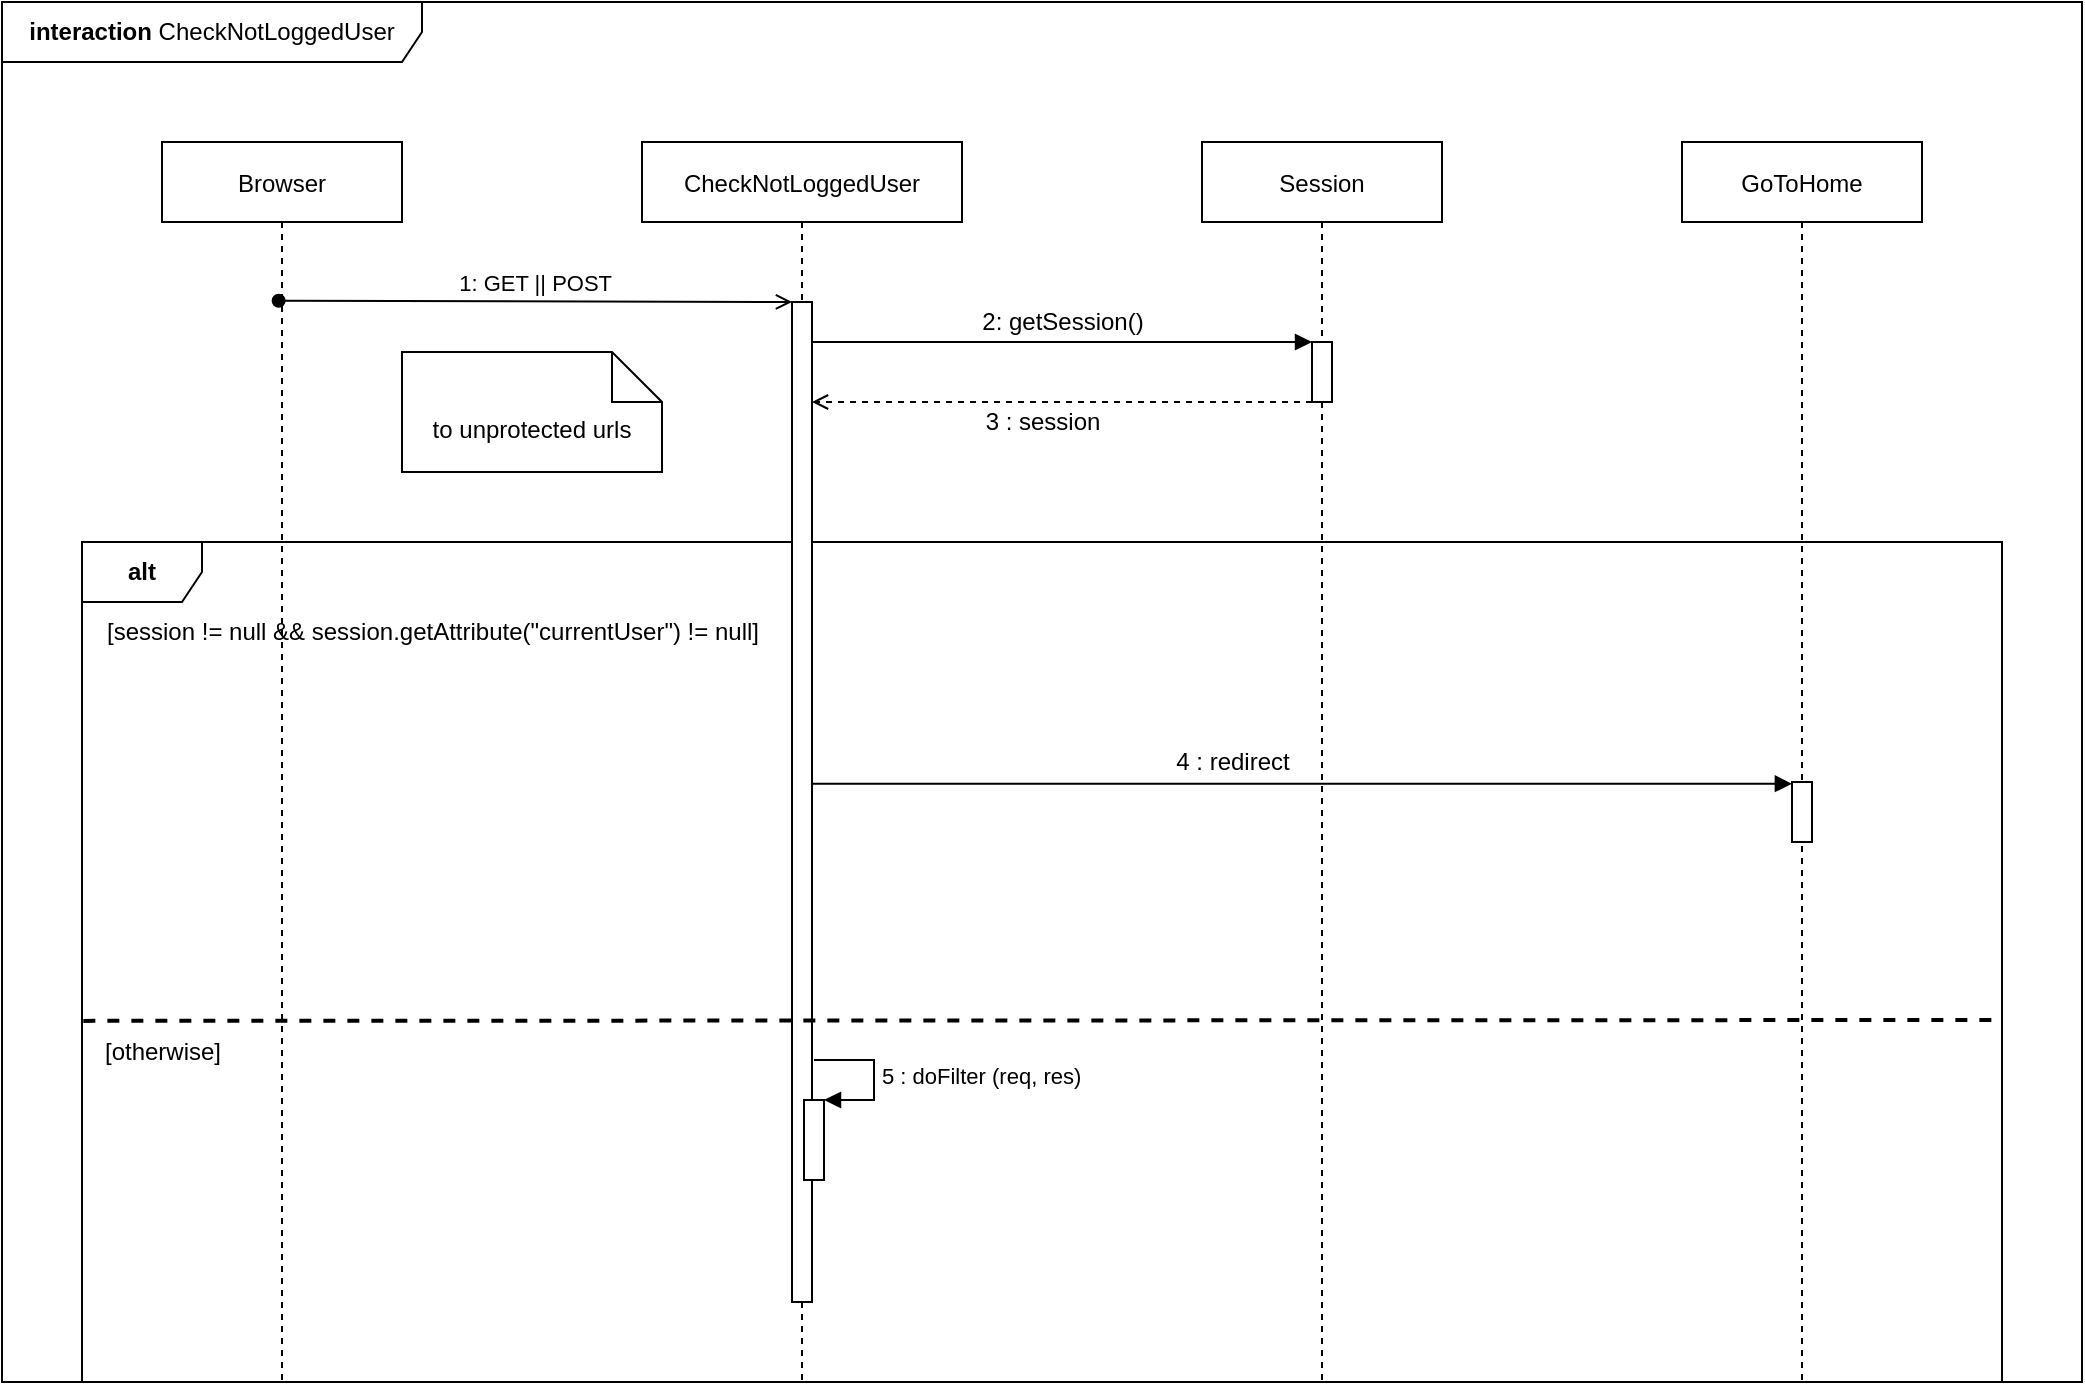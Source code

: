 <mxfile version="20.2.7" type="device"><diagram id="kgpKYQtTHZ0yAKxKKP6v" name="Page-1"><mxGraphModel dx="1223" dy="694" grid="1" gridSize="10" guides="1" tooltips="1" connect="1" arrows="1" fold="1" page="1" pageScale="1" pageWidth="2336" pageHeight="1654" math="0" shadow="0"><root><mxCell id="0"/><mxCell id="1" parent="0"/><mxCell id="lDZqo4605I25p7Pa_4Fq-8" value="&lt;b&gt;interaction&lt;/b&gt; CheckNotLoggedUser" style="shape=umlFrame;whiteSpace=wrap;html=1;width=210;height=30;" parent="1" vertex="1"><mxGeometry x="40" y="50" width="1040" height="690" as="geometry"/></mxCell><mxCell id="lDZqo4605I25p7Pa_4Fq-9" value="&lt;b&gt;alt&lt;/b&gt;" style="shape=umlFrame;whiteSpace=wrap;html=1;" parent="1" vertex="1"><mxGeometry x="80" y="320" width="960" height="420" as="geometry"/></mxCell><mxCell id="3nuBFxr9cyL0pnOWT2aG-1" value="Browser" style="shape=umlLifeline;perimeter=lifelinePerimeter;container=1;collapsible=0;recursiveResize=0;rounded=0;shadow=0;strokeWidth=1;" parent="1" vertex="1"><mxGeometry x="120" y="120" width="120" height="620" as="geometry"/></mxCell><mxCell id="lDZqo4605I25p7Pa_4Fq-16" value="[otherwise]" style="text;html=1;align=center;verticalAlign=middle;resizable=0;points=[];autosize=1;strokeColor=none;fillColor=none;" parent="3nuBFxr9cyL0pnOWT2aG-1" vertex="1"><mxGeometry x="-40" y="440" width="80" height="30" as="geometry"/></mxCell><mxCell id="3nuBFxr9cyL0pnOWT2aG-5" value="CheckNotLoggedUser" style="shape=umlLifeline;perimeter=lifelinePerimeter;container=1;collapsible=0;recursiveResize=0;rounded=0;shadow=0;strokeWidth=1;" parent="1" vertex="1"><mxGeometry x="360" y="120" width="160" height="620" as="geometry"/></mxCell><mxCell id="3nuBFxr9cyL0pnOWT2aG-6" value="" style="points=[];perimeter=orthogonalPerimeter;rounded=0;shadow=0;strokeWidth=1;" parent="3nuBFxr9cyL0pnOWT2aG-5" vertex="1"><mxGeometry x="75" y="80" width="10" height="500" as="geometry"/></mxCell><mxCell id="lDZqo4605I25p7Pa_4Fq-21" value="" style="html=1;points=[];perimeter=orthogonalPerimeter;" parent="3nuBFxr9cyL0pnOWT2aG-5" vertex="1"><mxGeometry x="81" y="479" width="10" height="40" as="geometry"/></mxCell><mxCell id="lDZqo4605I25p7Pa_4Fq-22" value="5 : doFilter (req, res)" style="edgeStyle=orthogonalEdgeStyle;html=1;align=left;spacingLeft=2;endArrow=block;rounded=0;entryX=1;entryY=0;" parent="3nuBFxr9cyL0pnOWT2aG-5" target="lDZqo4605I25p7Pa_4Fq-21" edge="1"><mxGeometry relative="1" as="geometry"><mxPoint x="86" y="459" as="sourcePoint"/><Array as="points"><mxPoint x="116" y="459"/></Array></mxGeometry></mxCell><mxCell id="3nuBFxr9cyL0pnOWT2aG-8" value="1: GET || POST" style="verticalAlign=bottom;endArrow=open;entryX=0;entryY=0;shadow=0;strokeWidth=1;startArrow=oval;startFill=1;endFill=0;exitX=0.486;exitY=0.128;exitDx=0;exitDy=0;exitPerimeter=0;" parent="1" source="3nuBFxr9cyL0pnOWT2aG-1" target="3nuBFxr9cyL0pnOWT2aG-6" edge="1"><mxGeometry relative="1" as="geometry"><mxPoint x="185" y="200" as="sourcePoint"/></mxGeometry></mxCell><mxCell id="lDZqo4605I25p7Pa_4Fq-1" value="Session" style="shape=umlLifeline;perimeter=lifelinePerimeter;container=1;collapsible=0;recursiveResize=0;rounded=0;shadow=0;strokeWidth=1;" parent="1" vertex="1"><mxGeometry x="640" y="120" width="120" height="620" as="geometry"/></mxCell><mxCell id="lDZqo4605I25p7Pa_4Fq-3" value="" style="points=[];perimeter=orthogonalPerimeter;rounded=0;shadow=0;strokeWidth=1;" parent="lDZqo4605I25p7Pa_4Fq-1" vertex="1"><mxGeometry x="55" y="100" width="10" height="30" as="geometry"/></mxCell><mxCell id="lDZqo4605I25p7Pa_4Fq-23" value="4 : redirect" style="text;html=1;align=center;verticalAlign=middle;resizable=0;points=[];autosize=1;strokeColor=none;fillColor=none;" parent="lDZqo4605I25p7Pa_4Fq-1" vertex="1"><mxGeometry x="-25" y="295" width="80" height="30" as="geometry"/></mxCell><mxCell id="lDZqo4605I25p7Pa_4Fq-4" value="" style="edgeStyle=orthogonalEdgeStyle;rounded=0;orthogonalLoop=1;jettySize=auto;html=1;startArrow=none;startFill=0;endArrow=block;endFill=1;" parent="1" source="3nuBFxr9cyL0pnOWT2aG-6" target="lDZqo4605I25p7Pa_4Fq-3" edge="1"><mxGeometry relative="1" as="geometry"><Array as="points"><mxPoint x="500" y="220"/><mxPoint x="500" y="220"/></Array></mxGeometry></mxCell><mxCell id="lDZqo4605I25p7Pa_4Fq-5" value="2: getSession()" style="text;html=1;align=center;verticalAlign=middle;resizable=0;points=[];autosize=1;strokeColor=none;fillColor=none;" parent="1" vertex="1"><mxGeometry x="520" y="195" width="100" height="30" as="geometry"/></mxCell><mxCell id="lDZqo4605I25p7Pa_4Fq-6" value="" style="rounded=0;orthogonalLoop=1;jettySize=auto;html=1;startArrow=none;startFill=0;endArrow=open;endFill=0;dashed=1;" parent="1" source="lDZqo4605I25p7Pa_4Fq-3" target="3nuBFxr9cyL0pnOWT2aG-6" edge="1"><mxGeometry relative="1" as="geometry"><Array as="points"><mxPoint x="590" y="250"/></Array></mxGeometry></mxCell><mxCell id="lDZqo4605I25p7Pa_4Fq-7" value="3 : session" style="text;html=1;align=center;verticalAlign=middle;resizable=0;points=[];autosize=1;strokeColor=none;fillColor=none;" parent="1" vertex="1"><mxGeometry x="520" y="245" width="80" height="30" as="geometry"/></mxCell><mxCell id="lDZqo4605I25p7Pa_4Fq-10" value="[session != null &amp;amp;&amp;amp; session.getAttribute(&quot;currentUser&quot;) != null]" style="text;html=1;align=center;verticalAlign=middle;resizable=0;points=[];autosize=1;strokeColor=none;fillColor=none;" parent="1" vertex="1"><mxGeometry x="80" y="350" width="350" height="30" as="geometry"/></mxCell><mxCell id="lDZqo4605I25p7Pa_4Fq-11" value="" style="endArrow=none;dashed=1;html=1;strokeWidth=2;rounded=0;exitX=0.001;exitY=0.328;exitDx=0;exitDy=0;exitPerimeter=0;" parent="1" edge="1"><mxGeometry width="50" height="50" relative="1" as="geometry"><mxPoint x="80.68" y="559.44" as="sourcePoint"/><mxPoint x="1040" y="559" as="targetPoint"/></mxGeometry></mxCell><mxCell id="lDZqo4605I25p7Pa_4Fq-13" style="edgeStyle=none;rounded=0;orthogonalLoop=1;jettySize=auto;html=1;startArrow=none;startFill=0;endArrow=block;endFill=1;entryX=-0.006;entryY=0.029;entryDx=0;entryDy=0;entryPerimeter=0;" parent="1" source="3nuBFxr9cyL0pnOWT2aG-6" target="lDZqo4605I25p7Pa_4Fq-15" edge="1"><mxGeometry relative="1" as="geometry"/></mxCell><mxCell id="lDZqo4605I25p7Pa_4Fq-14" value="GoToHome" style="shape=umlLifeline;perimeter=lifelinePerimeter;container=1;collapsible=0;recursiveResize=0;rounded=0;shadow=0;strokeWidth=1;" parent="1" vertex="1"><mxGeometry x="880" y="120" width="120" height="620" as="geometry"/></mxCell><mxCell id="lDZqo4605I25p7Pa_4Fq-15" value="" style="points=[];perimeter=orthogonalPerimeter;rounded=0;shadow=0;strokeWidth=1;" parent="lDZqo4605I25p7Pa_4Fq-14" vertex="1"><mxGeometry x="55" y="320" width="10" height="30" as="geometry"/></mxCell><mxCell id="lDZqo4605I25p7Pa_4Fq-24" value="to unprotected urls" style="shape=note2;boundedLbl=1;whiteSpace=wrap;html=1;size=25;verticalAlign=top;align=center;" parent="1" vertex="1"><mxGeometry x="240" y="225" width="130" height="60" as="geometry"/></mxCell></root></mxGraphModel></diagram></mxfile>